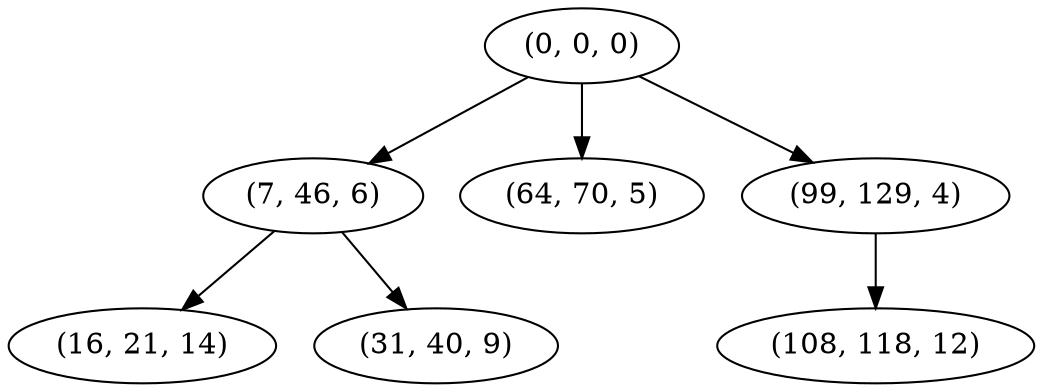 digraph tree {
    "(0, 0, 0)";
    "(7, 46, 6)";
    "(16, 21, 14)";
    "(31, 40, 9)";
    "(64, 70, 5)";
    "(99, 129, 4)";
    "(108, 118, 12)";
    "(0, 0, 0)" -> "(7, 46, 6)";
    "(0, 0, 0)" -> "(64, 70, 5)";
    "(0, 0, 0)" -> "(99, 129, 4)";
    "(7, 46, 6)" -> "(16, 21, 14)";
    "(7, 46, 6)" -> "(31, 40, 9)";
    "(99, 129, 4)" -> "(108, 118, 12)";
}
